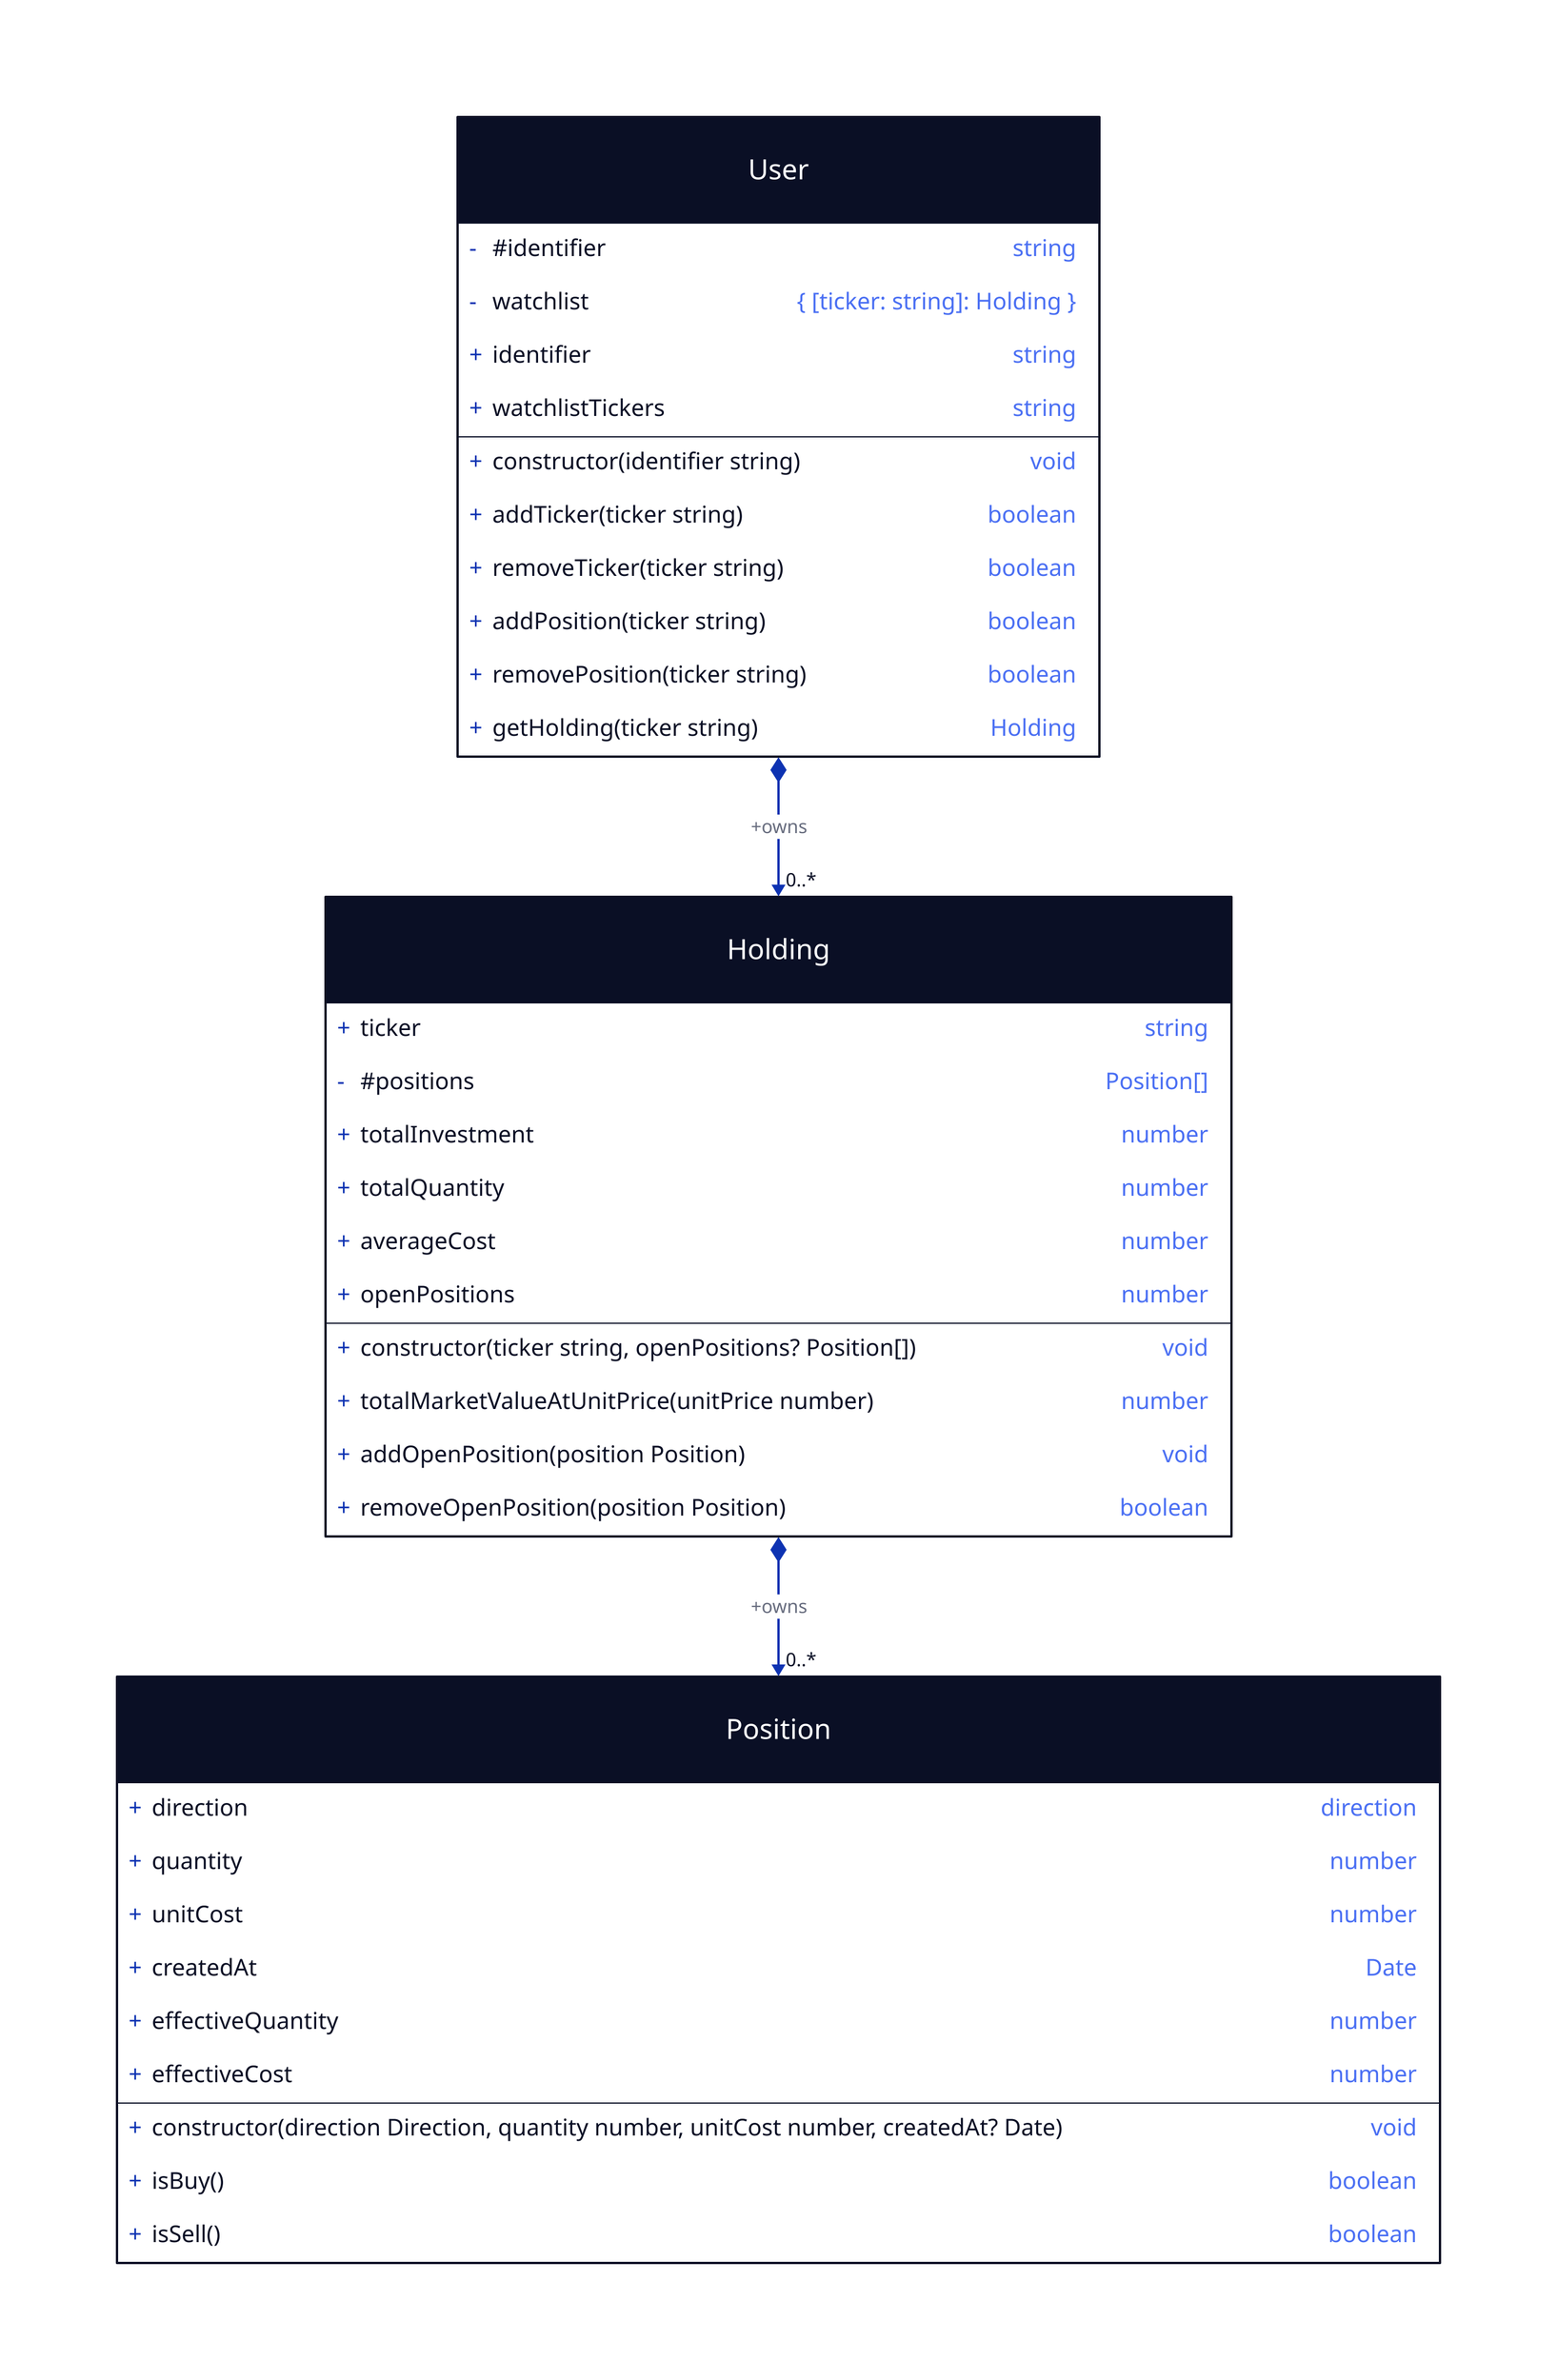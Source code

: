 User: {
  shape: class

  -\#identifier: string
  -watchlist: "{ [ticker: string]: Holding }"
  +identifier: string
  +watchlistTickers: string

  +constructor(identifier string)
  +addTicker(ticker string): boolean
  +removeTicker(ticker string): boolean
  +addPosition(ticker string): boolean
  +removePosition(ticker string): boolean
  +getHolding(ticker string): Holding
}

Holding: {
  shape: class

  +ticker: string
  -\#positions: "Position[]"
  +totalInvestment: number
  +totalQuantity: number
  +averageCost: number
  +openPositions: number

  +constructor(ticker string, openPositions? Position\[\])
  +totalMarketValueAtUnitPrice(unitPrice number): number
  +addOpenPosition(position Position)
  +removeOpenPosition(position Position): boolean
}

Position: {
  shape: class

  +direction: direction
  +quantity: number
  +unitCost: number
  +createdAt: Date
  +effectiveQuantity: number
  +effectiveCost: number

  +constructor(direction Direction, quantity number, unitCost number, createdAt? Date)
  +isBuy(): boolean
  +isSell(): boolean
}

User <-> Holding: +owns {
  source-arrowhead: {
    shape: diamond
    style.filled: true
  }
  target-arrowhead: 0..*
}

Holding <-> Position: +owns {
  source-arrowhead: {
    shape: diamond
    style.filled: true
  }
  target-arrowhead: 0..*
}
